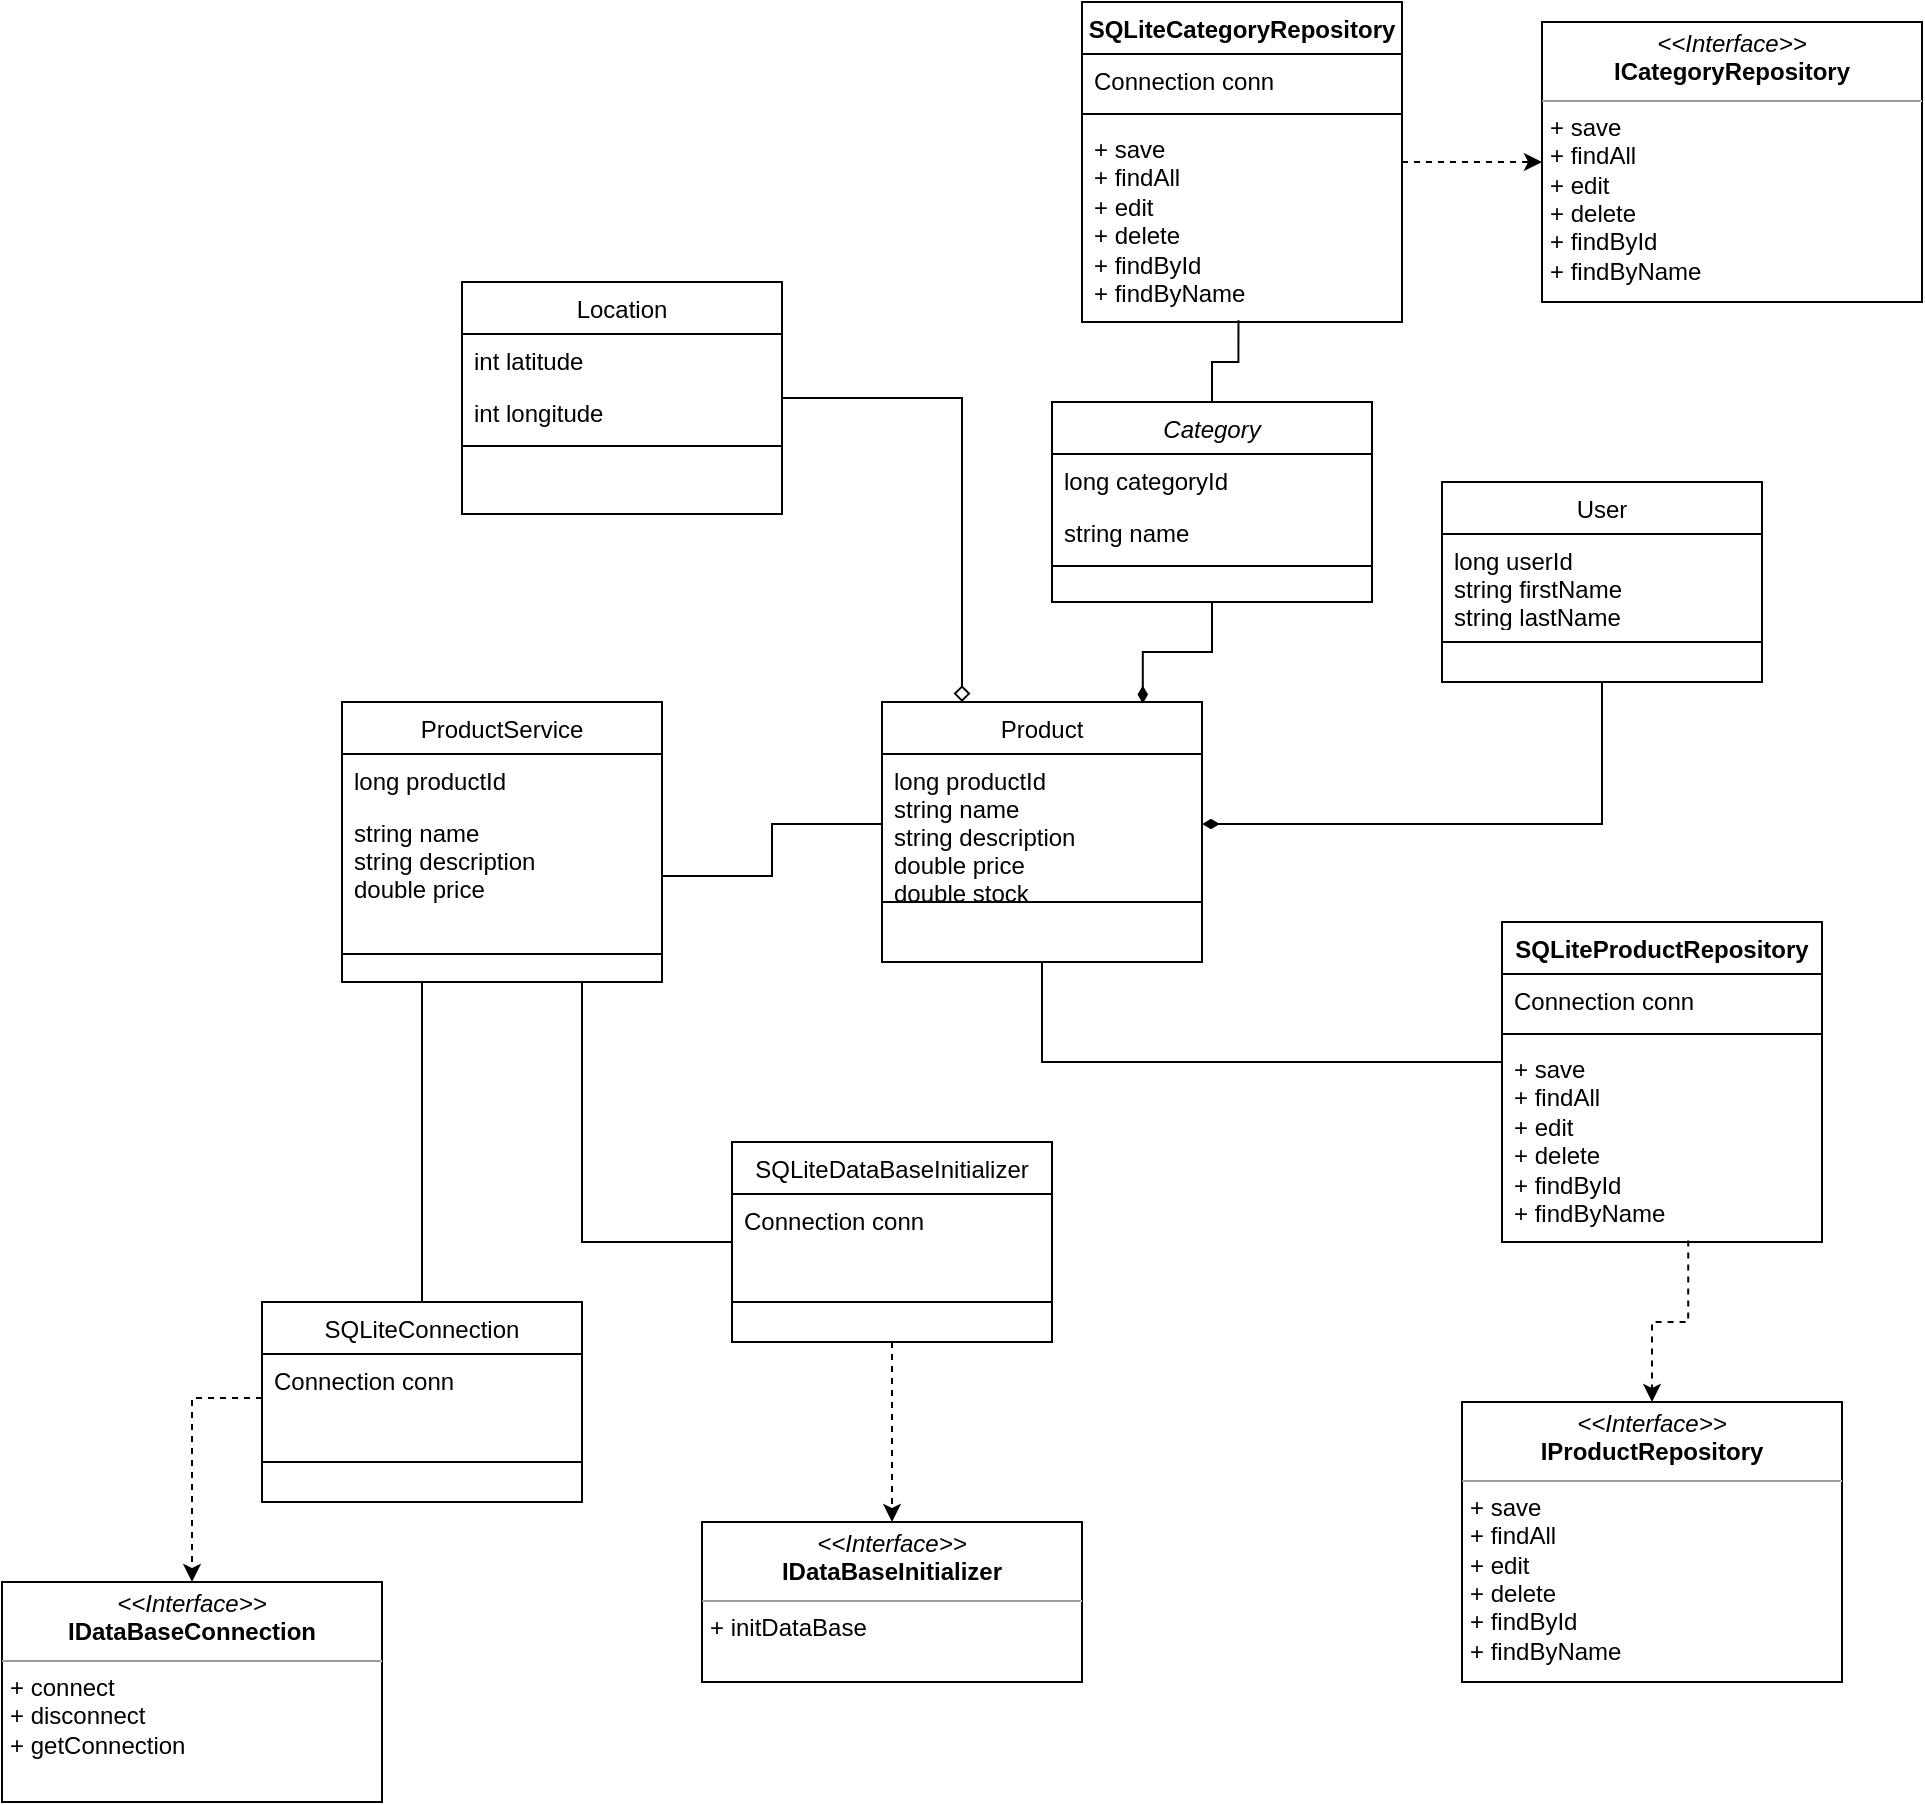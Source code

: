 <mxfile version="23.1.5" type="device">
  <diagram id="C5RBs43oDa-KdzZeNtuy" name="Page-1">
    <mxGraphModel dx="2057" dy="887" grid="1" gridSize="10" guides="1" tooltips="1" connect="1" arrows="1" fold="1" page="0" pageScale="1" pageWidth="827" pageHeight="1169" math="0" shadow="0">
      <root>
        <mxCell id="WIyWlLk6GJQsqaUBKTNV-0" />
        <mxCell id="WIyWlLk6GJQsqaUBKTNV-1" parent="WIyWlLk6GJQsqaUBKTNV-0" />
        <mxCell id="zkfFHV4jXpPFQw0GAbJ--0" value="Category" style="swimlane;fontStyle=2;align=center;verticalAlign=top;childLayout=stackLayout;horizontal=1;startSize=26;horizontalStack=0;resizeParent=1;resizeLast=0;collapsible=1;marginBottom=0;rounded=0;shadow=0;strokeWidth=1;" parent="WIyWlLk6GJQsqaUBKTNV-1" vertex="1">
          <mxGeometry x="205" y="230" width="160" height="100" as="geometry">
            <mxRectangle x="230" y="140" width="160" height="26" as="alternateBounds" />
          </mxGeometry>
        </mxCell>
        <mxCell id="zkfFHV4jXpPFQw0GAbJ--1" value="long categoryId" style="text;align=left;verticalAlign=top;spacingLeft=4;spacingRight=4;overflow=hidden;rotatable=0;points=[[0,0.5],[1,0.5]];portConstraint=eastwest;" parent="zkfFHV4jXpPFQw0GAbJ--0" vertex="1">
          <mxGeometry y="26" width="160" height="26" as="geometry" />
        </mxCell>
        <mxCell id="zkfFHV4jXpPFQw0GAbJ--2" value="string name" style="text;align=left;verticalAlign=top;spacingLeft=4;spacingRight=4;overflow=hidden;rotatable=0;points=[[0,0.5],[1,0.5]];portConstraint=eastwest;rounded=0;shadow=0;html=0;" parent="zkfFHV4jXpPFQw0GAbJ--0" vertex="1">
          <mxGeometry y="52" width="160" height="26" as="geometry" />
        </mxCell>
        <mxCell id="zkfFHV4jXpPFQw0GAbJ--4" value="" style="line;html=1;strokeWidth=1;align=left;verticalAlign=middle;spacingTop=-1;spacingLeft=3;spacingRight=3;rotatable=0;labelPosition=right;points=[];portConstraint=eastwest;" parent="zkfFHV4jXpPFQw0GAbJ--0" vertex="1">
          <mxGeometry y="78" width="160" height="8" as="geometry" />
        </mxCell>
        <mxCell id="zkfFHV4jXpPFQw0GAbJ--6" value="Product" style="swimlane;fontStyle=0;align=center;verticalAlign=top;childLayout=stackLayout;horizontal=1;startSize=26;horizontalStack=0;resizeParent=1;resizeLast=0;collapsible=1;marginBottom=0;rounded=0;shadow=0;strokeWidth=1;" parent="WIyWlLk6GJQsqaUBKTNV-1" vertex="1">
          <mxGeometry x="120" y="380" width="160" height="130" as="geometry">
            <mxRectangle x="130" y="380" width="160" height="26" as="alternateBounds" />
          </mxGeometry>
        </mxCell>
        <mxCell id="zkfFHV4jXpPFQw0GAbJ--8" value="long productId&#xa;string name&#xa;string description&#xa;double price&#xa;double stock" style="text;align=left;verticalAlign=top;spacingLeft=4;spacingRight=4;overflow=hidden;rotatable=0;points=[[0,0.5],[1,0.5]];portConstraint=eastwest;rounded=0;shadow=0;html=0;" parent="zkfFHV4jXpPFQw0GAbJ--6" vertex="1">
          <mxGeometry y="26" width="160" height="70" as="geometry" />
        </mxCell>
        <mxCell id="zkfFHV4jXpPFQw0GAbJ--9" value="" style="line;html=1;strokeWidth=1;align=left;verticalAlign=middle;spacingTop=-1;spacingLeft=3;spacingRight=3;rotatable=0;labelPosition=right;points=[];portConstraint=eastwest;" parent="zkfFHV4jXpPFQw0GAbJ--6" vertex="1">
          <mxGeometry y="96" width="160" height="8" as="geometry" />
        </mxCell>
        <mxCell id="O2ARY4gflTW3v3BIAxAU-35" style="edgeStyle=orthogonalEdgeStyle;rounded=0;orthogonalLoop=1;jettySize=auto;html=1;entryX=1;entryY=0.5;entryDx=0;entryDy=0;endArrow=diamondThin;endFill=1;" parent="WIyWlLk6GJQsqaUBKTNV-1" source="zkfFHV4jXpPFQw0GAbJ--13" target="zkfFHV4jXpPFQw0GAbJ--8" edge="1">
          <mxGeometry relative="1" as="geometry" />
        </mxCell>
        <mxCell id="zkfFHV4jXpPFQw0GAbJ--13" value="User" style="swimlane;fontStyle=0;align=center;verticalAlign=top;childLayout=stackLayout;horizontal=1;startSize=26;horizontalStack=0;resizeParent=1;resizeLast=0;collapsible=1;marginBottom=0;rounded=0;shadow=0;strokeWidth=1;" parent="WIyWlLk6GJQsqaUBKTNV-1" vertex="1">
          <mxGeometry x="400" y="270" width="160" height="100" as="geometry">
            <mxRectangle x="340" y="380" width="170" height="26" as="alternateBounds" />
          </mxGeometry>
        </mxCell>
        <mxCell id="zkfFHV4jXpPFQw0GAbJ--14" value="long userId&#xa;string firstName&#xa;string lastName" style="text;align=left;verticalAlign=top;spacingLeft=4;spacingRight=4;overflow=hidden;rotatable=0;points=[[0,0.5],[1,0.5]];portConstraint=eastwest;" parent="zkfFHV4jXpPFQw0GAbJ--13" vertex="1">
          <mxGeometry y="26" width="160" height="44" as="geometry" />
        </mxCell>
        <mxCell id="zkfFHV4jXpPFQw0GAbJ--15" value="" style="line;html=1;strokeWidth=1;align=left;verticalAlign=middle;spacingTop=-1;spacingLeft=3;spacingRight=3;rotatable=0;labelPosition=right;points=[];portConstraint=eastwest;" parent="zkfFHV4jXpPFQw0GAbJ--13" vertex="1">
          <mxGeometry y="70" width="160" height="20" as="geometry" />
        </mxCell>
        <mxCell id="ZkG1tBKYzq3GfAhvj_nX-0" style="edgeStyle=orthogonalEdgeStyle;rounded=0;orthogonalLoop=1;jettySize=auto;html=1;entryX=0.25;entryY=0;entryDx=0;entryDy=0;endArrow=diamond;endFill=0;" parent="WIyWlLk6GJQsqaUBKTNV-1" source="zkfFHV4jXpPFQw0GAbJ--17" target="zkfFHV4jXpPFQw0GAbJ--6" edge="1">
          <mxGeometry relative="1" as="geometry" />
        </mxCell>
        <mxCell id="zkfFHV4jXpPFQw0GAbJ--17" value="Location" style="swimlane;fontStyle=0;align=center;verticalAlign=top;childLayout=stackLayout;horizontal=1;startSize=26;horizontalStack=0;resizeParent=1;resizeLast=0;collapsible=1;marginBottom=0;rounded=0;shadow=0;strokeWidth=1;" parent="WIyWlLk6GJQsqaUBKTNV-1" vertex="1">
          <mxGeometry x="-90" y="170" width="160" height="116" as="geometry">
            <mxRectangle x="550" y="140" width="160" height="26" as="alternateBounds" />
          </mxGeometry>
        </mxCell>
        <mxCell id="zkfFHV4jXpPFQw0GAbJ--18" value="int latitude" style="text;align=left;verticalAlign=top;spacingLeft=4;spacingRight=4;overflow=hidden;rotatable=0;points=[[0,0.5],[1,0.5]];portConstraint=eastwest;" parent="zkfFHV4jXpPFQw0GAbJ--17" vertex="1">
          <mxGeometry y="26" width="160" height="26" as="geometry" />
        </mxCell>
        <mxCell id="zkfFHV4jXpPFQw0GAbJ--19" value="int longitude" style="text;align=left;verticalAlign=top;spacingLeft=4;spacingRight=4;overflow=hidden;rotatable=0;points=[[0,0.5],[1,0.5]];portConstraint=eastwest;rounded=0;shadow=0;html=0;" parent="zkfFHV4jXpPFQw0GAbJ--17" vertex="1">
          <mxGeometry y="52" width="160" height="26" as="geometry" />
        </mxCell>
        <mxCell id="zkfFHV4jXpPFQw0GAbJ--23" value="" style="line;html=1;strokeWidth=1;align=left;verticalAlign=middle;spacingTop=-1;spacingLeft=3;spacingRight=3;rotatable=0;labelPosition=right;points=[];portConstraint=eastwest;" parent="zkfFHV4jXpPFQw0GAbJ--17" vertex="1">
          <mxGeometry y="78" width="160" height="8" as="geometry" />
        </mxCell>
        <mxCell id="O2ARY4gflTW3v3BIAxAU-36" style="edgeStyle=orthogonalEdgeStyle;rounded=0;orthogonalLoop=1;jettySize=auto;html=1;entryX=0;entryY=0.5;entryDx=0;entryDy=0;dashed=1;" parent="WIyWlLk6GJQsqaUBKTNV-1" source="O2ARY4gflTW3v3BIAxAU-8" target="O2ARY4gflTW3v3BIAxAU-28" edge="1">
          <mxGeometry relative="1" as="geometry" />
        </mxCell>
        <mxCell id="O2ARY4gflTW3v3BIAxAU-8" value="SQLiteCategoryRepository" style="swimlane;fontStyle=1;align=center;verticalAlign=top;childLayout=stackLayout;horizontal=1;startSize=26;horizontalStack=0;resizeParent=1;resizeParentMax=0;resizeLast=0;collapsible=1;marginBottom=0;whiteSpace=wrap;html=1;" parent="WIyWlLk6GJQsqaUBKTNV-1" vertex="1">
          <mxGeometry x="220" y="30" width="160" height="160" as="geometry" />
        </mxCell>
        <mxCell id="O2ARY4gflTW3v3BIAxAU-9" value="Connection conn" style="text;strokeColor=none;fillColor=none;align=left;verticalAlign=top;spacingLeft=4;spacingRight=4;overflow=hidden;rotatable=0;points=[[0,0.5],[1,0.5]];portConstraint=eastwest;whiteSpace=wrap;html=1;" parent="O2ARY4gflTW3v3BIAxAU-8" vertex="1">
          <mxGeometry y="26" width="160" height="26" as="geometry" />
        </mxCell>
        <mxCell id="O2ARY4gflTW3v3BIAxAU-10" value="" style="line;strokeWidth=1;fillColor=none;align=left;verticalAlign=middle;spacingTop=-1;spacingLeft=3;spacingRight=3;rotatable=0;labelPosition=right;points=[];portConstraint=eastwest;strokeColor=inherit;" parent="O2ARY4gflTW3v3BIAxAU-8" vertex="1">
          <mxGeometry y="52" width="160" height="8" as="geometry" />
        </mxCell>
        <mxCell id="O2ARY4gflTW3v3BIAxAU-11" value="+ save&lt;br&gt;+ findAll&lt;br&gt;+ edit&lt;br&gt;+ delete&lt;br&gt;+ findById&lt;br&gt;+ findByName" style="text;strokeColor=none;fillColor=none;align=left;verticalAlign=top;spacingLeft=4;spacingRight=4;overflow=hidden;rotatable=0;points=[[0,0.5],[1,0.5]];portConstraint=eastwest;whiteSpace=wrap;html=1;" parent="O2ARY4gflTW3v3BIAxAU-8" vertex="1">
          <mxGeometry y="60" width="160" height="100" as="geometry" />
        </mxCell>
        <mxCell id="O2ARY4gflTW3v3BIAxAU-39" style="edgeStyle=orthogonalEdgeStyle;rounded=0;orthogonalLoop=1;jettySize=auto;html=1;dashed=1;exitX=0.582;exitY=0.993;exitDx=0;exitDy=0;exitPerimeter=0;" parent="WIyWlLk6GJQsqaUBKTNV-1" source="O2ARY4gflTW3v3BIAxAU-23" target="O2ARY4gflTW3v3BIAxAU-31" edge="1">
          <mxGeometry relative="1" as="geometry" />
        </mxCell>
        <mxCell id="O2ARY4gflTW3v3BIAxAU-40" style="edgeStyle=orthogonalEdgeStyle;rounded=0;orthogonalLoop=1;jettySize=auto;html=1;entryX=0.5;entryY=1;entryDx=0;entryDy=0;endArrow=none;endFill=0;" parent="WIyWlLk6GJQsqaUBKTNV-1" source="O2ARY4gflTW3v3BIAxAU-20" target="zkfFHV4jXpPFQw0GAbJ--6" edge="1">
          <mxGeometry relative="1" as="geometry">
            <Array as="points">
              <mxPoint x="530" y="560" />
              <mxPoint x="200" y="560" />
            </Array>
          </mxGeometry>
        </mxCell>
        <mxCell id="O2ARY4gflTW3v3BIAxAU-20" value="SQLiteProductRepository" style="swimlane;fontStyle=1;align=center;verticalAlign=top;childLayout=stackLayout;horizontal=1;startSize=26;horizontalStack=0;resizeParent=1;resizeParentMax=0;resizeLast=0;collapsible=1;marginBottom=0;whiteSpace=wrap;html=1;" parent="WIyWlLk6GJQsqaUBKTNV-1" vertex="1">
          <mxGeometry x="430" y="490" width="160" height="160" as="geometry" />
        </mxCell>
        <mxCell id="O2ARY4gflTW3v3BIAxAU-21" value="Connection conn" style="text;strokeColor=none;fillColor=none;align=left;verticalAlign=top;spacingLeft=4;spacingRight=4;overflow=hidden;rotatable=0;points=[[0,0.5],[1,0.5]];portConstraint=eastwest;whiteSpace=wrap;html=1;" parent="O2ARY4gflTW3v3BIAxAU-20" vertex="1">
          <mxGeometry y="26" width="160" height="26" as="geometry" />
        </mxCell>
        <mxCell id="O2ARY4gflTW3v3BIAxAU-22" value="" style="line;strokeWidth=1;fillColor=none;align=left;verticalAlign=middle;spacingTop=-1;spacingLeft=3;spacingRight=3;rotatable=0;labelPosition=right;points=[];portConstraint=eastwest;strokeColor=inherit;" parent="O2ARY4gflTW3v3BIAxAU-20" vertex="1">
          <mxGeometry y="52" width="160" height="8" as="geometry" />
        </mxCell>
        <mxCell id="O2ARY4gflTW3v3BIAxAU-23" value="+ save&lt;br&gt;+ findAll&lt;br&gt;+ edit&lt;br&gt;+ delete&lt;br&gt;+ findById&lt;br&gt;+ findByName" style="text;strokeColor=none;fillColor=none;align=left;verticalAlign=top;spacingLeft=4;spacingRight=4;overflow=hidden;rotatable=0;points=[[0,0.5],[1,0.5]];portConstraint=eastwest;whiteSpace=wrap;html=1;" parent="O2ARY4gflTW3v3BIAxAU-20" vertex="1">
          <mxGeometry y="60" width="160" height="100" as="geometry" />
        </mxCell>
        <mxCell id="O2ARY4gflTW3v3BIAxAU-28" value="&lt;p style=&quot;margin:0px;margin-top:4px;text-align:center;&quot;&gt;&lt;i&gt;&amp;lt;&amp;lt;Interface&amp;gt;&amp;gt;&lt;/i&gt;&lt;br&gt;&lt;b&gt;ICategoryRepository&lt;/b&gt;&lt;/p&gt;&lt;hr size=&quot;1&quot;&gt;&lt;p style=&quot;margin:0px;margin-left:4px;&quot;&gt;&lt;/p&gt;&lt;p style=&quot;margin:0px;margin-left:4px;&quot;&gt;+ save&lt;/p&gt;&lt;p style=&quot;margin:0px;margin-left:4px;&quot;&gt;+ findAll&lt;/p&gt;&lt;p style=&quot;margin:0px;margin-left:4px;&quot;&gt;+ edit&lt;/p&gt;&lt;p style=&quot;margin:0px;margin-left:4px;&quot;&gt;+ delete&lt;/p&gt;&lt;p style=&quot;margin:0px;margin-left:4px;&quot;&gt;+ findById&lt;/p&gt;&lt;p style=&quot;margin:0px;margin-left:4px;&quot;&gt;+ findByName&lt;br&gt;&lt;/p&gt;" style="verticalAlign=top;align=left;overflow=fill;fontSize=12;fontFamily=Helvetica;html=1;whiteSpace=wrap;" parent="WIyWlLk6GJQsqaUBKTNV-1" vertex="1">
          <mxGeometry x="450" y="40" width="190" height="140" as="geometry" />
        </mxCell>
        <mxCell id="O2ARY4gflTW3v3BIAxAU-31" value="&lt;p style=&quot;margin:0px;margin-top:4px;text-align:center;&quot;&gt;&lt;i&gt;&amp;lt;&amp;lt;Interface&amp;gt;&amp;gt;&lt;/i&gt;&lt;br&gt;&lt;b&gt;IProductRepository&lt;/b&gt;&lt;/p&gt;&lt;hr size=&quot;1&quot;&gt;&lt;p style=&quot;margin:0px;margin-left:4px;&quot;&gt;&lt;/p&gt;&lt;p style=&quot;margin:0px;margin-left:4px;&quot;&gt;+ save&lt;/p&gt;&lt;p style=&quot;margin:0px;margin-left:4px;&quot;&gt;+ findAll&lt;/p&gt;&lt;p style=&quot;margin:0px;margin-left:4px;&quot;&gt;+ edit&lt;/p&gt;&lt;p style=&quot;margin:0px;margin-left:4px;&quot;&gt;+ delete&lt;/p&gt;&lt;p style=&quot;margin:0px;margin-left:4px;&quot;&gt;+ findById&lt;/p&gt;&lt;p style=&quot;margin:0px;margin-left:4px;&quot;&gt;+ findByName&lt;br&gt;&lt;/p&gt;" style="verticalAlign=top;align=left;overflow=fill;fontSize=12;fontFamily=Helvetica;html=1;whiteSpace=wrap;" parent="WIyWlLk6GJQsqaUBKTNV-1" vertex="1">
          <mxGeometry x="410" y="730" width="190" height="140" as="geometry" />
        </mxCell>
        <mxCell id="O2ARY4gflTW3v3BIAxAU-41" style="edgeStyle=orthogonalEdgeStyle;rounded=0;orthogonalLoop=1;jettySize=auto;html=1;entryX=0.5;entryY=0;entryDx=0;entryDy=0;endArrow=none;endFill=0;exitX=0.489;exitY=0.991;exitDx=0;exitDy=0;exitPerimeter=0;" parent="WIyWlLk6GJQsqaUBKTNV-1" source="O2ARY4gflTW3v3BIAxAU-11" target="zkfFHV4jXpPFQw0GAbJ--0" edge="1">
          <mxGeometry relative="1" as="geometry">
            <mxPoint x="140" y="-110" as="sourcePoint" />
          </mxGeometry>
        </mxCell>
        <mxCell id="O2ARY4gflTW3v3BIAxAU-42" value="ProductService" style="swimlane;fontStyle=0;align=center;verticalAlign=top;childLayout=stackLayout;horizontal=1;startSize=26;horizontalStack=0;resizeParent=1;resizeLast=0;collapsible=1;marginBottom=0;rounded=0;shadow=0;strokeWidth=1;" parent="WIyWlLk6GJQsqaUBKTNV-1" vertex="1">
          <mxGeometry x="-150" y="380" width="160" height="140" as="geometry">
            <mxRectangle x="130" y="380" width="160" height="26" as="alternateBounds" />
          </mxGeometry>
        </mxCell>
        <mxCell id="O2ARY4gflTW3v3BIAxAU-43" value="long productId" style="text;align=left;verticalAlign=top;spacingLeft=4;spacingRight=4;overflow=hidden;rotatable=0;points=[[0,0.5],[1,0.5]];portConstraint=eastwest;" parent="O2ARY4gflTW3v3BIAxAU-42" vertex="1">
          <mxGeometry y="26" width="160" height="26" as="geometry" />
        </mxCell>
        <mxCell id="O2ARY4gflTW3v3BIAxAU-44" value="string name&#xa;string description&#xa;double price" style="text;align=left;verticalAlign=top;spacingLeft=4;spacingRight=4;overflow=hidden;rotatable=0;points=[[0,0.5],[1,0.5]];portConstraint=eastwest;rounded=0;shadow=0;html=0;" parent="O2ARY4gflTW3v3BIAxAU-42" vertex="1">
          <mxGeometry y="52" width="160" height="70" as="geometry" />
        </mxCell>
        <mxCell id="O2ARY4gflTW3v3BIAxAU-45" value="" style="line;html=1;strokeWidth=1;align=left;verticalAlign=middle;spacingTop=-1;spacingLeft=3;spacingRight=3;rotatable=0;labelPosition=right;points=[];portConstraint=eastwest;" parent="O2ARY4gflTW3v3BIAxAU-42" vertex="1">
          <mxGeometry y="122" width="160" height="8" as="geometry" />
        </mxCell>
        <mxCell id="ZkG1tBKYzq3GfAhvj_nX-1" style="edgeStyle=orthogonalEdgeStyle;rounded=0;orthogonalLoop=1;jettySize=auto;html=1;endArrow=none;endFill=0;" parent="WIyWlLk6GJQsqaUBKTNV-1" source="O2ARY4gflTW3v3BIAxAU-44" target="zkfFHV4jXpPFQw0GAbJ--8" edge="1">
          <mxGeometry relative="1" as="geometry" />
        </mxCell>
        <mxCell id="Clh6YYatOd4npgNU5vE5-0" style="edgeStyle=orthogonalEdgeStyle;rounded=0;orthogonalLoop=1;jettySize=auto;html=1;exitX=0.5;exitY=0;exitDx=0;exitDy=0;entryX=0.25;entryY=1;entryDx=0;entryDy=0;endArrow=none;endFill=0;" parent="WIyWlLk6GJQsqaUBKTNV-1" source="ZkG1tBKYzq3GfAhvj_nX-2" target="O2ARY4gflTW3v3BIAxAU-42" edge="1">
          <mxGeometry relative="1" as="geometry" />
        </mxCell>
        <mxCell id="ZkG1tBKYzq3GfAhvj_nX-2" value="SQLiteConnection" style="swimlane;fontStyle=0;align=center;verticalAlign=top;childLayout=stackLayout;horizontal=1;startSize=26;horizontalStack=0;resizeParent=1;resizeLast=0;collapsible=1;marginBottom=0;rounded=0;shadow=0;strokeWidth=1;" parent="WIyWlLk6GJQsqaUBKTNV-1" vertex="1">
          <mxGeometry x="-190" y="680" width="160" height="100" as="geometry">
            <mxRectangle x="340" y="380" width="170" height="26" as="alternateBounds" />
          </mxGeometry>
        </mxCell>
        <mxCell id="ZkG1tBKYzq3GfAhvj_nX-3" value="Connection conn" style="text;align=left;verticalAlign=top;spacingLeft=4;spacingRight=4;overflow=hidden;rotatable=0;points=[[0,0.5],[1,0.5]];portConstraint=eastwest;" parent="ZkG1tBKYzq3GfAhvj_nX-2" vertex="1">
          <mxGeometry y="26" width="160" height="44" as="geometry" />
        </mxCell>
        <mxCell id="ZkG1tBKYzq3GfAhvj_nX-4" value="" style="line;html=1;strokeWidth=1;align=left;verticalAlign=middle;spacingTop=-1;spacingLeft=3;spacingRight=3;rotatable=0;labelPosition=right;points=[];portConstraint=eastwest;" parent="ZkG1tBKYzq3GfAhvj_nX-2" vertex="1">
          <mxGeometry y="70" width="160" height="20" as="geometry" />
        </mxCell>
        <mxCell id="ZkG1tBKYzq3GfAhvj_nX-7" value="&lt;p style=&quot;margin:0px;margin-top:4px;text-align:center;&quot;&gt;&lt;i&gt;&amp;lt;&amp;lt;Interface&amp;gt;&amp;gt;&lt;/i&gt;&lt;br&gt;&lt;b&gt;IDataBaseConnection&lt;/b&gt;&lt;/p&gt;&lt;hr size=&quot;1&quot;&gt;&lt;p style=&quot;margin:0px;margin-left:4px;&quot;&gt;&lt;/p&gt;&lt;p style=&quot;margin:0px;margin-left:4px;&quot;&gt;+ connect&lt;/p&gt;&lt;p style=&quot;margin:0px;margin-left:4px;&quot;&gt;+ disconnect&lt;/p&gt;&lt;p style=&quot;margin:0px;margin-left:4px;&quot;&gt;+ getConnection&lt;/p&gt;" style="verticalAlign=top;align=left;overflow=fill;fontSize=12;fontFamily=Helvetica;html=1;whiteSpace=wrap;" parent="WIyWlLk6GJQsqaUBKTNV-1" vertex="1">
          <mxGeometry x="-320" y="820" width="190" height="110" as="geometry" />
        </mxCell>
        <mxCell id="ZkG1tBKYzq3GfAhvj_nX-9" style="edgeStyle=orthogonalEdgeStyle;rounded=0;orthogonalLoop=1;jettySize=auto;html=1;entryX=0.5;entryY=0;entryDx=0;entryDy=0;dashed=1;endArrow=classic;endFill=1;" parent="WIyWlLk6GJQsqaUBKTNV-1" source="ZkG1tBKYzq3GfAhvj_nX-3" target="ZkG1tBKYzq3GfAhvj_nX-7" edge="1">
          <mxGeometry relative="1" as="geometry" />
        </mxCell>
        <mxCell id="s8ae4TgF8CFzcqBpHs8b-3" style="edgeStyle=orthogonalEdgeStyle;rounded=0;orthogonalLoop=1;jettySize=auto;html=1;entryX=0.75;entryY=1;entryDx=0;entryDy=0;endArrow=none;endFill=0;" edge="1" parent="WIyWlLk6GJQsqaUBKTNV-1" source="ZkG1tBKYzq3GfAhvj_nX-10" target="O2ARY4gflTW3v3BIAxAU-42">
          <mxGeometry relative="1" as="geometry" />
        </mxCell>
        <mxCell id="ZkG1tBKYzq3GfAhvj_nX-10" value="SQLiteDataBaseInitializer" style="swimlane;fontStyle=0;align=center;verticalAlign=top;childLayout=stackLayout;horizontal=1;startSize=26;horizontalStack=0;resizeParent=1;resizeLast=0;collapsible=1;marginBottom=0;rounded=0;shadow=0;strokeWidth=1;" parent="WIyWlLk6GJQsqaUBKTNV-1" vertex="1">
          <mxGeometry x="45" y="600" width="160" height="100" as="geometry">
            <mxRectangle x="340" y="380" width="170" height="26" as="alternateBounds" />
          </mxGeometry>
        </mxCell>
        <mxCell id="ZkG1tBKYzq3GfAhvj_nX-11" value="Connection conn" style="text;align=left;verticalAlign=top;spacingLeft=4;spacingRight=4;overflow=hidden;rotatable=0;points=[[0,0.5],[1,0.5]];portConstraint=eastwest;" parent="ZkG1tBKYzq3GfAhvj_nX-10" vertex="1">
          <mxGeometry y="26" width="160" height="44" as="geometry" />
        </mxCell>
        <mxCell id="ZkG1tBKYzq3GfAhvj_nX-12" value="" style="line;html=1;strokeWidth=1;align=left;verticalAlign=middle;spacingTop=-1;spacingLeft=3;spacingRight=3;rotatable=0;labelPosition=right;points=[];portConstraint=eastwest;" parent="ZkG1tBKYzq3GfAhvj_nX-10" vertex="1">
          <mxGeometry y="70" width="160" height="20" as="geometry" />
        </mxCell>
        <mxCell id="ZkG1tBKYzq3GfAhvj_nX-13" value="&lt;p style=&quot;margin:0px;margin-top:4px;text-align:center;&quot;&gt;&lt;i&gt;&amp;lt;&amp;lt;Interface&amp;gt;&amp;gt;&lt;/i&gt;&lt;br&gt;&lt;b&gt;IDataBaseInitializer&lt;/b&gt;&lt;/p&gt;&lt;hr size=&quot;1&quot;&gt;&lt;p style=&quot;margin:0px;margin-left:4px;&quot;&gt;&lt;/p&gt;&lt;p style=&quot;margin:0px;margin-left:4px;&quot;&gt;+ initDataBase&lt;/p&gt;" style="verticalAlign=top;align=left;overflow=fill;fontSize=12;fontFamily=Helvetica;html=1;whiteSpace=wrap;" parent="WIyWlLk6GJQsqaUBKTNV-1" vertex="1">
          <mxGeometry x="30" y="790" width="190" height="80" as="geometry" />
        </mxCell>
        <mxCell id="ZkG1tBKYzq3GfAhvj_nX-14" style="edgeStyle=orthogonalEdgeStyle;rounded=0;orthogonalLoop=1;jettySize=auto;html=1;entryX=0.5;entryY=0;entryDx=0;entryDy=0;dashed=1;endArrow=classic;endFill=1;exitX=0.5;exitY=1;exitDx=0;exitDy=0;" parent="WIyWlLk6GJQsqaUBKTNV-1" source="ZkG1tBKYzq3GfAhvj_nX-10" target="ZkG1tBKYzq3GfAhvj_nX-13" edge="1">
          <mxGeometry relative="1" as="geometry" />
        </mxCell>
        <mxCell id="s8ae4TgF8CFzcqBpHs8b-1" style="edgeStyle=orthogonalEdgeStyle;rounded=0;orthogonalLoop=1;jettySize=auto;html=1;exitX=0.5;exitY=1;exitDx=0;exitDy=0;entryX=0.815;entryY=0.006;entryDx=0;entryDy=0;entryPerimeter=0;endArrow=diamondThin;endFill=1;" edge="1" parent="WIyWlLk6GJQsqaUBKTNV-1" source="zkfFHV4jXpPFQw0GAbJ--0" target="zkfFHV4jXpPFQw0GAbJ--6">
          <mxGeometry relative="1" as="geometry" />
        </mxCell>
      </root>
    </mxGraphModel>
  </diagram>
</mxfile>
